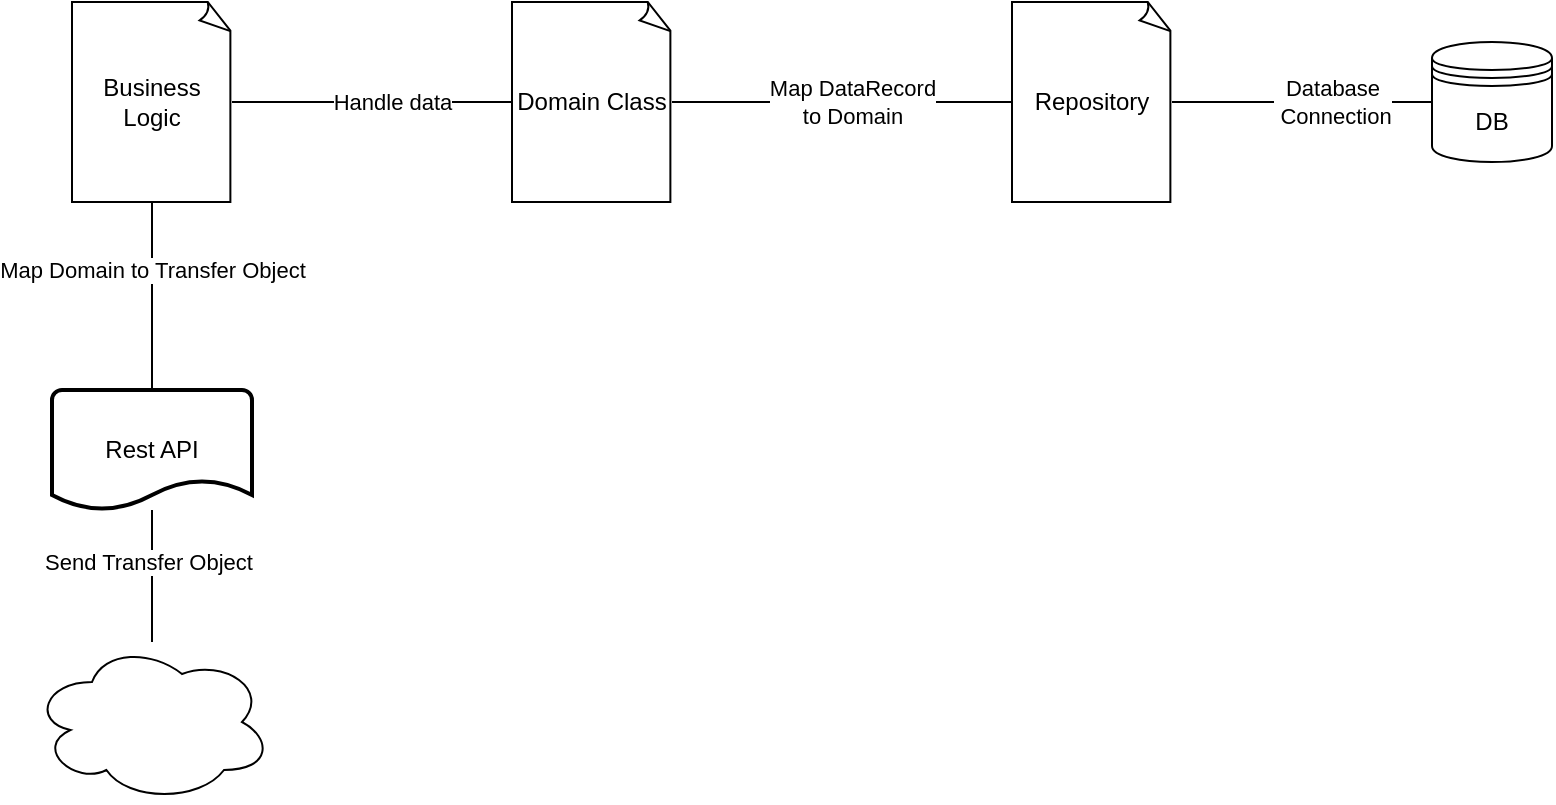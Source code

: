 <mxfile version="20.5.3" type="device"><diagram id="Ukow9KI32uBBX6Q8Jqsg" name="Seite-1"><mxGraphModel dx="1422" dy="729" grid="1" gridSize="10" guides="1" tooltips="1" connect="1" arrows="1" fold="1" page="1" pageScale="1" pageWidth="1169" pageHeight="827" math="0" shadow="0"><root><mxCell id="0"/><mxCell id="1" parent="0"/><mxCell id="ded-Cmqk4tyuHkZOIsj3-6" style="edgeStyle=orthogonalEdgeStyle;rounded=0;orthogonalLoop=1;jettySize=auto;html=1;exitX=0;exitY=0.5;exitDx=0;exitDy=0;entryX=1;entryY=0.5;entryDx=0;entryDy=0;entryPerimeter=0;endArrow=none;endFill=0;" edge="1" parent="1" source="ded-Cmqk4tyuHkZOIsj3-1" target="ded-Cmqk4tyuHkZOIsj3-3"><mxGeometry relative="1" as="geometry"/></mxCell><mxCell id="ded-Cmqk4tyuHkZOIsj3-8" value="Database&lt;br&gt;&amp;nbsp;Connection" style="edgeLabel;html=1;align=center;verticalAlign=middle;resizable=0;points=[];" vertex="1" connectable="0" parent="ded-Cmqk4tyuHkZOIsj3-6"><mxGeometry x="0.215" y="-2" relative="1" as="geometry"><mxPoint x="29" y="2" as="offset"/></mxGeometry></mxCell><mxCell id="ded-Cmqk4tyuHkZOIsj3-1" value="DB" style="shape=datastore;whiteSpace=wrap;html=1;" vertex="1" parent="1"><mxGeometry x="910" y="210" width="60" height="60" as="geometry"/></mxCell><mxCell id="ded-Cmqk4tyuHkZOIsj3-10" style="edgeStyle=orthogonalEdgeStyle;rounded=0;orthogonalLoop=1;jettySize=auto;html=1;exitX=0;exitY=0.5;exitDx=0;exitDy=0;exitPerimeter=0;entryX=1;entryY=0.5;entryDx=0;entryDy=0;entryPerimeter=0;endArrow=none;endFill=0;" edge="1" parent="1" source="ded-Cmqk4tyuHkZOIsj3-2" target="ded-Cmqk4tyuHkZOIsj3-4"><mxGeometry relative="1" as="geometry"/></mxCell><mxCell id="ded-Cmqk4tyuHkZOIsj3-11" value="Handle data" style="edgeLabel;html=1;align=center;verticalAlign=middle;resizable=0;points=[];" vertex="1" connectable="0" parent="ded-Cmqk4tyuHkZOIsj3-10"><mxGeometry x="-0.214" y="4" relative="1" as="geometry"><mxPoint x="-5" y="-4" as="offset"/></mxGeometry></mxCell><mxCell id="ded-Cmqk4tyuHkZOIsj3-2" value="Domain Class" style="whiteSpace=wrap;html=1;shape=mxgraph.basic.document" vertex="1" parent="1"><mxGeometry x="450" y="190" width="80" height="100" as="geometry"/></mxCell><mxCell id="ded-Cmqk4tyuHkZOIsj3-7" style="edgeStyle=orthogonalEdgeStyle;rounded=0;orthogonalLoop=1;jettySize=auto;html=1;exitX=0;exitY=0.5;exitDx=0;exitDy=0;exitPerimeter=0;endArrow=none;endFill=0;" edge="1" parent="1" source="ded-Cmqk4tyuHkZOIsj3-3" target="ded-Cmqk4tyuHkZOIsj3-2"><mxGeometry relative="1" as="geometry"/></mxCell><mxCell id="ded-Cmqk4tyuHkZOIsj3-9" value="Map DataRecord &lt;br&gt;to Domain" style="edgeLabel;html=1;align=center;verticalAlign=middle;resizable=0;points=[];" vertex="1" connectable="0" parent="ded-Cmqk4tyuHkZOIsj3-7"><mxGeometry x="0.2" y="4" relative="1" as="geometry"><mxPoint x="22" y="-4" as="offset"/></mxGeometry></mxCell><mxCell id="ded-Cmqk4tyuHkZOIsj3-3" value="Repository" style="whiteSpace=wrap;html=1;shape=mxgraph.basic.document" vertex="1" parent="1"><mxGeometry x="700" y="190" width="80" height="100" as="geometry"/></mxCell><mxCell id="ded-Cmqk4tyuHkZOIsj3-13" style="edgeStyle=orthogonalEdgeStyle;rounded=0;orthogonalLoop=1;jettySize=auto;html=1;exitX=0.5;exitY=1;exitDx=0;exitDy=0;exitPerimeter=0;entryX=0.5;entryY=0;entryDx=0;entryDy=0;entryPerimeter=0;endArrow=none;endFill=0;" edge="1" parent="1" source="ded-Cmqk4tyuHkZOIsj3-4" target="ded-Cmqk4tyuHkZOIsj3-12"><mxGeometry relative="1" as="geometry"/></mxCell><mxCell id="ded-Cmqk4tyuHkZOIsj3-14" value="Map Domain to Transfer Object" style="edgeLabel;html=1;align=center;verticalAlign=middle;resizable=0;points=[];" vertex="1" connectable="0" parent="ded-Cmqk4tyuHkZOIsj3-13"><mxGeometry x="-0.277" relative="1" as="geometry"><mxPoint as="offset"/></mxGeometry></mxCell><mxCell id="ded-Cmqk4tyuHkZOIsj3-4" value="Business Logic" style="whiteSpace=wrap;html=1;shape=mxgraph.basic.document" vertex="1" parent="1"><mxGeometry x="230" y="190" width="80" height="100" as="geometry"/></mxCell><mxCell id="ded-Cmqk4tyuHkZOIsj3-16" value="" style="edgeStyle=orthogonalEdgeStyle;rounded=0;orthogonalLoop=1;jettySize=auto;html=1;endArrow=none;endFill=0;" edge="1" parent="1" source="ded-Cmqk4tyuHkZOIsj3-12" target="ded-Cmqk4tyuHkZOIsj3-15"><mxGeometry relative="1" as="geometry"/></mxCell><mxCell id="ded-Cmqk4tyuHkZOIsj3-17" value="Send Transfer Object" style="edgeLabel;html=1;align=center;verticalAlign=middle;resizable=0;points=[];" vertex="1" connectable="0" parent="ded-Cmqk4tyuHkZOIsj3-16"><mxGeometry x="-0.208" y="-2" relative="1" as="geometry"><mxPoint as="offset"/></mxGeometry></mxCell><mxCell id="ded-Cmqk4tyuHkZOIsj3-12" value="Rest API" style="strokeWidth=2;html=1;shape=mxgraph.flowchart.document2;whiteSpace=wrap;size=0.25;" vertex="1" parent="1"><mxGeometry x="220" y="384" width="100" height="60" as="geometry"/></mxCell><mxCell id="ded-Cmqk4tyuHkZOIsj3-15" value="" style="ellipse;shape=cloud;whiteSpace=wrap;html=1;" vertex="1" parent="1"><mxGeometry x="210" y="510" width="120" height="80" as="geometry"/></mxCell></root></mxGraphModel></diagram></mxfile>